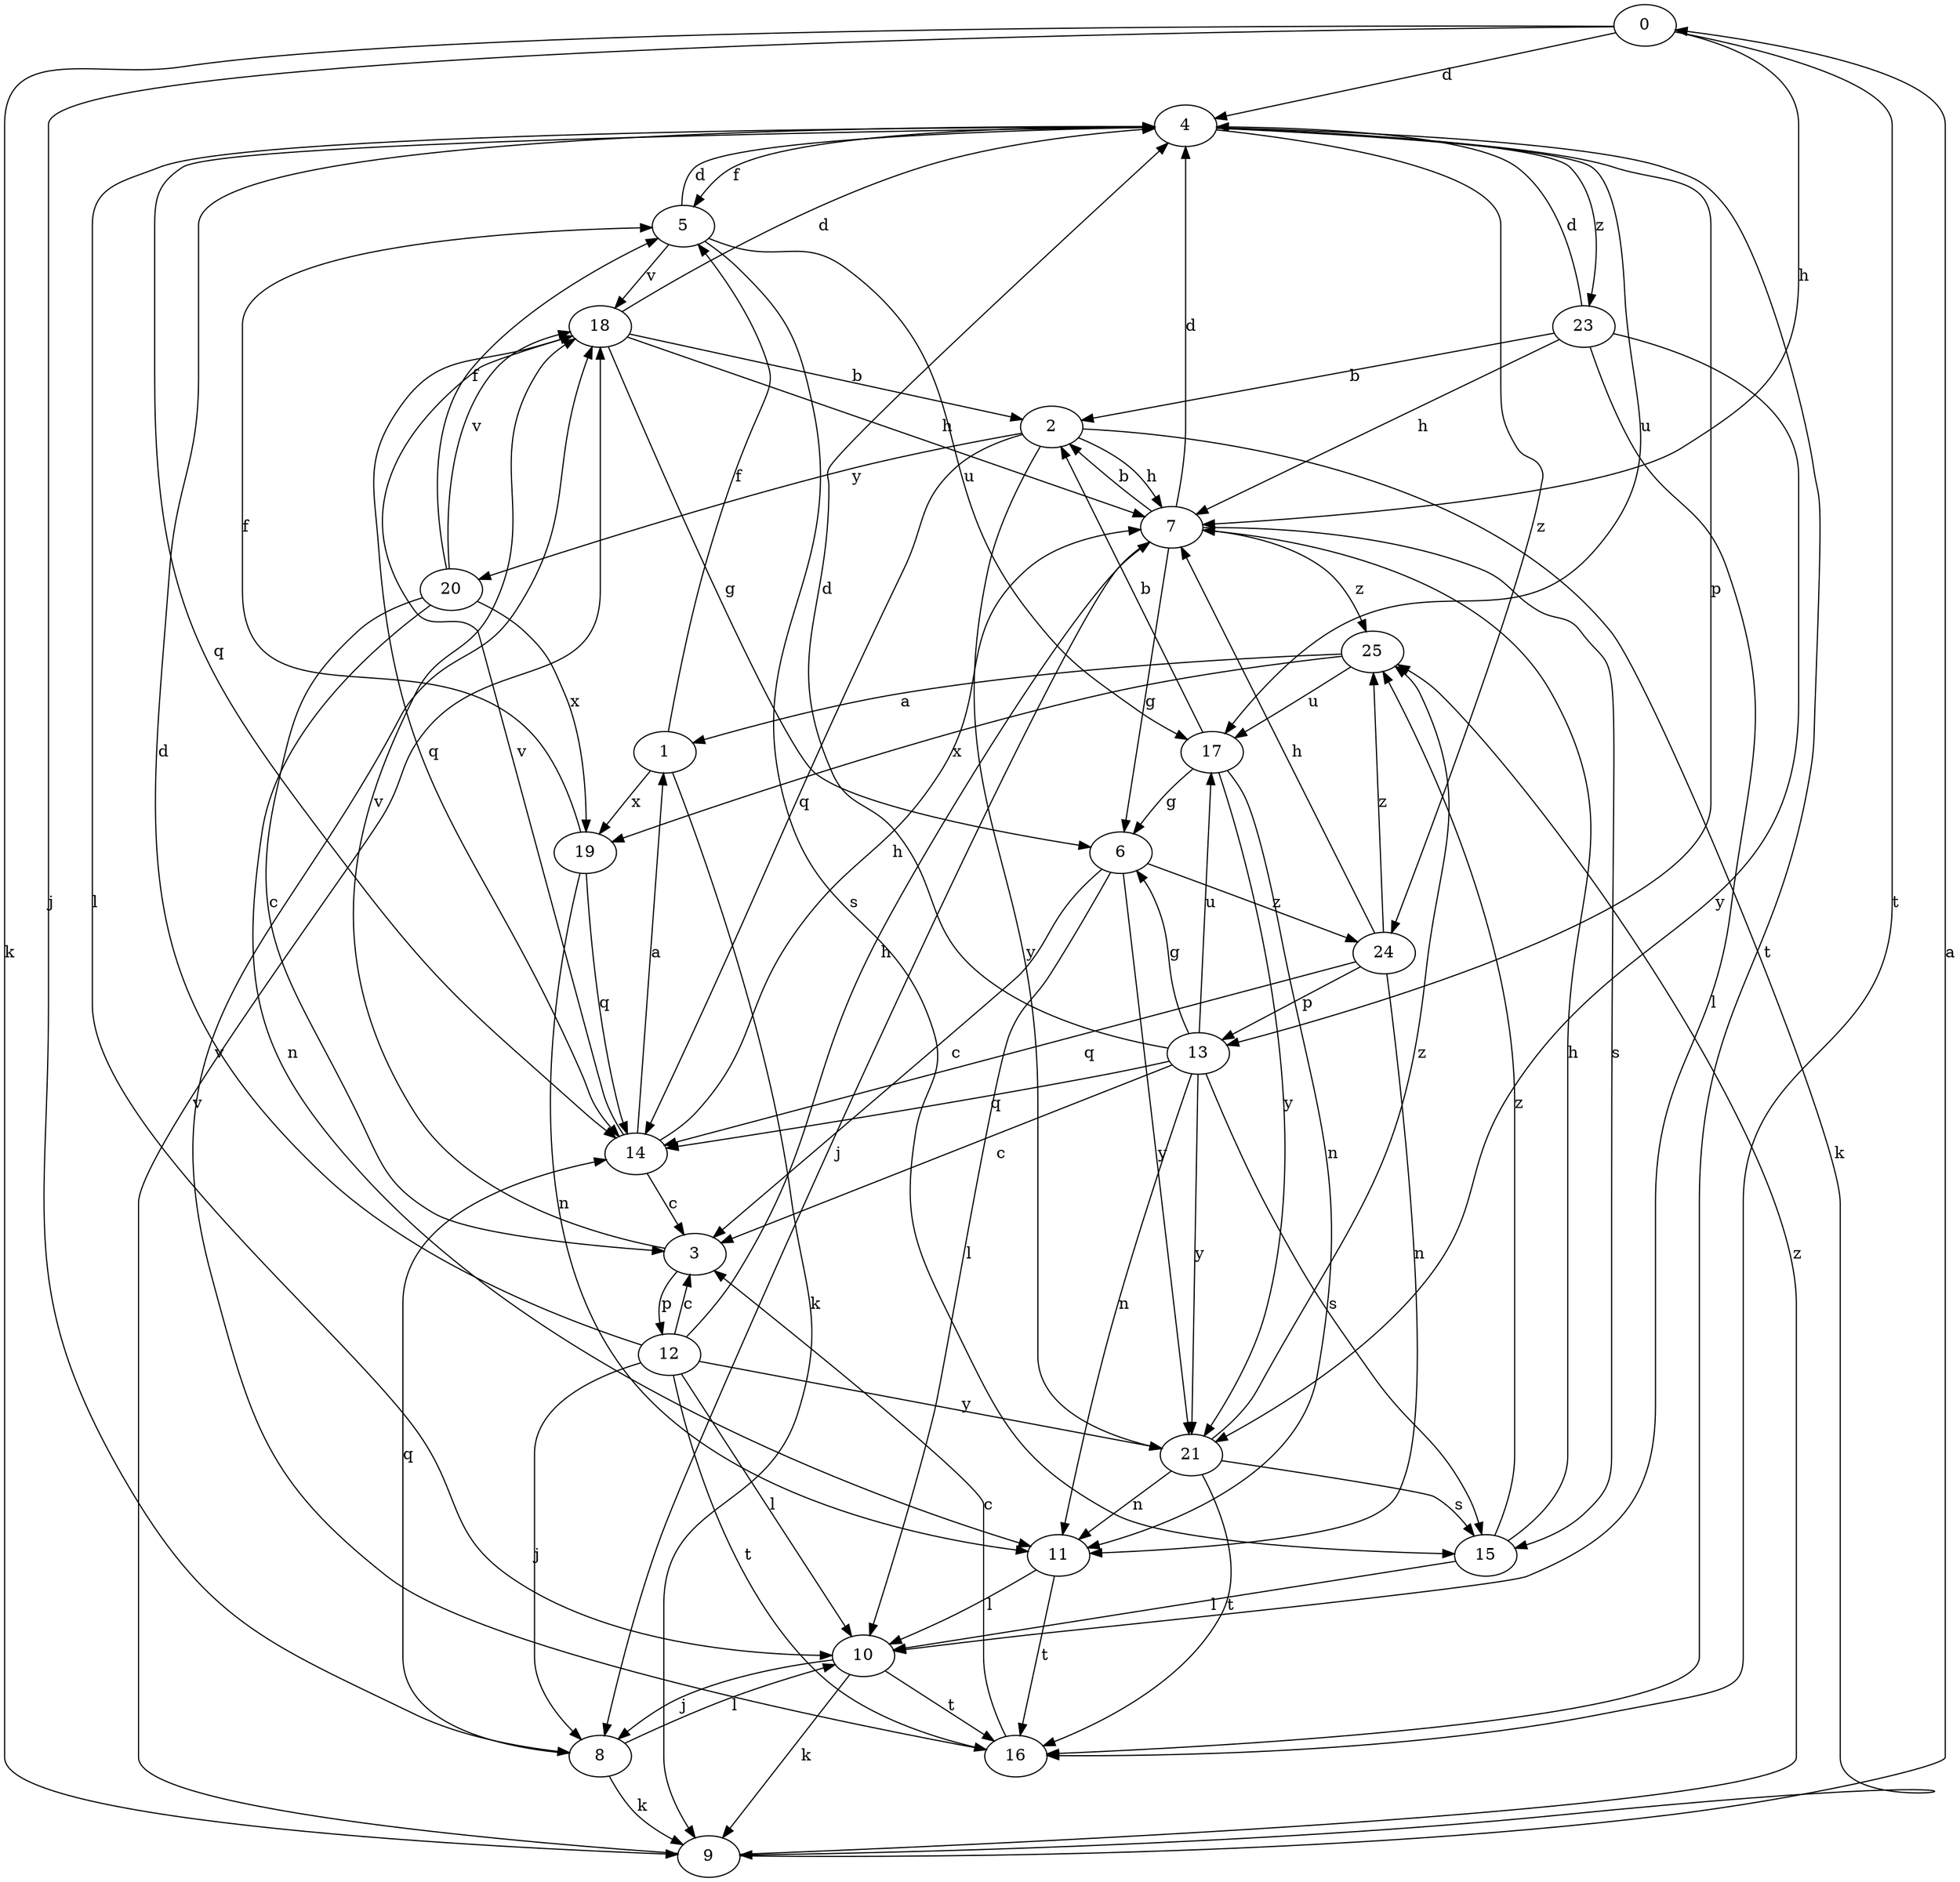 strict digraph  {
0;
1;
2;
3;
4;
5;
6;
7;
8;
9;
10;
11;
12;
13;
14;
15;
16;
17;
18;
19;
20;
21;
23;
24;
25;
0 -> 4  [label=d];
0 -> 7  [label=h];
0 -> 8  [label=j];
0 -> 9  [label=k];
0 -> 16  [label=t];
1 -> 5  [label=f];
1 -> 9  [label=k];
1 -> 19  [label=x];
2 -> 7  [label=h];
2 -> 9  [label=k];
2 -> 14  [label=q];
2 -> 20  [label=y];
2 -> 21  [label=y];
3 -> 12  [label=p];
3 -> 18  [label=v];
4 -> 5  [label=f];
4 -> 10  [label=l];
4 -> 13  [label=p];
4 -> 14  [label=q];
4 -> 16  [label=t];
4 -> 17  [label=u];
4 -> 23  [label=z];
4 -> 24  [label=z];
5 -> 4  [label=d];
5 -> 15  [label=s];
5 -> 17  [label=u];
5 -> 18  [label=v];
6 -> 3  [label=c];
6 -> 10  [label=l];
6 -> 21  [label=y];
6 -> 24  [label=z];
7 -> 2  [label=b];
7 -> 4  [label=d];
7 -> 6  [label=g];
7 -> 8  [label=j];
7 -> 15  [label=s];
7 -> 25  [label=z];
8 -> 9  [label=k];
8 -> 10  [label=l];
8 -> 14  [label=q];
9 -> 0  [label=a];
9 -> 18  [label=v];
9 -> 25  [label=z];
10 -> 8  [label=j];
10 -> 9  [label=k];
10 -> 16  [label=t];
11 -> 10  [label=l];
11 -> 16  [label=t];
12 -> 3  [label=c];
12 -> 4  [label=d];
12 -> 7  [label=h];
12 -> 8  [label=j];
12 -> 10  [label=l];
12 -> 16  [label=t];
12 -> 21  [label=y];
13 -> 3  [label=c];
13 -> 4  [label=d];
13 -> 6  [label=g];
13 -> 11  [label=n];
13 -> 14  [label=q];
13 -> 15  [label=s];
13 -> 17  [label=u];
13 -> 21  [label=y];
14 -> 1  [label=a];
14 -> 3  [label=c];
14 -> 7  [label=h];
14 -> 18  [label=v];
15 -> 7  [label=h];
15 -> 10  [label=l];
15 -> 25  [label=z];
16 -> 3  [label=c];
16 -> 18  [label=v];
17 -> 2  [label=b];
17 -> 6  [label=g];
17 -> 11  [label=n];
17 -> 21  [label=y];
18 -> 2  [label=b];
18 -> 4  [label=d];
18 -> 6  [label=g];
18 -> 7  [label=h];
18 -> 14  [label=q];
19 -> 5  [label=f];
19 -> 11  [label=n];
19 -> 14  [label=q];
20 -> 3  [label=c];
20 -> 5  [label=f];
20 -> 11  [label=n];
20 -> 18  [label=v];
20 -> 19  [label=x];
21 -> 11  [label=n];
21 -> 15  [label=s];
21 -> 16  [label=t];
21 -> 25  [label=z];
23 -> 2  [label=b];
23 -> 4  [label=d];
23 -> 7  [label=h];
23 -> 10  [label=l];
23 -> 21  [label=y];
24 -> 7  [label=h];
24 -> 11  [label=n];
24 -> 13  [label=p];
24 -> 14  [label=q];
24 -> 25  [label=z];
25 -> 1  [label=a];
25 -> 17  [label=u];
25 -> 19  [label=x];
}
